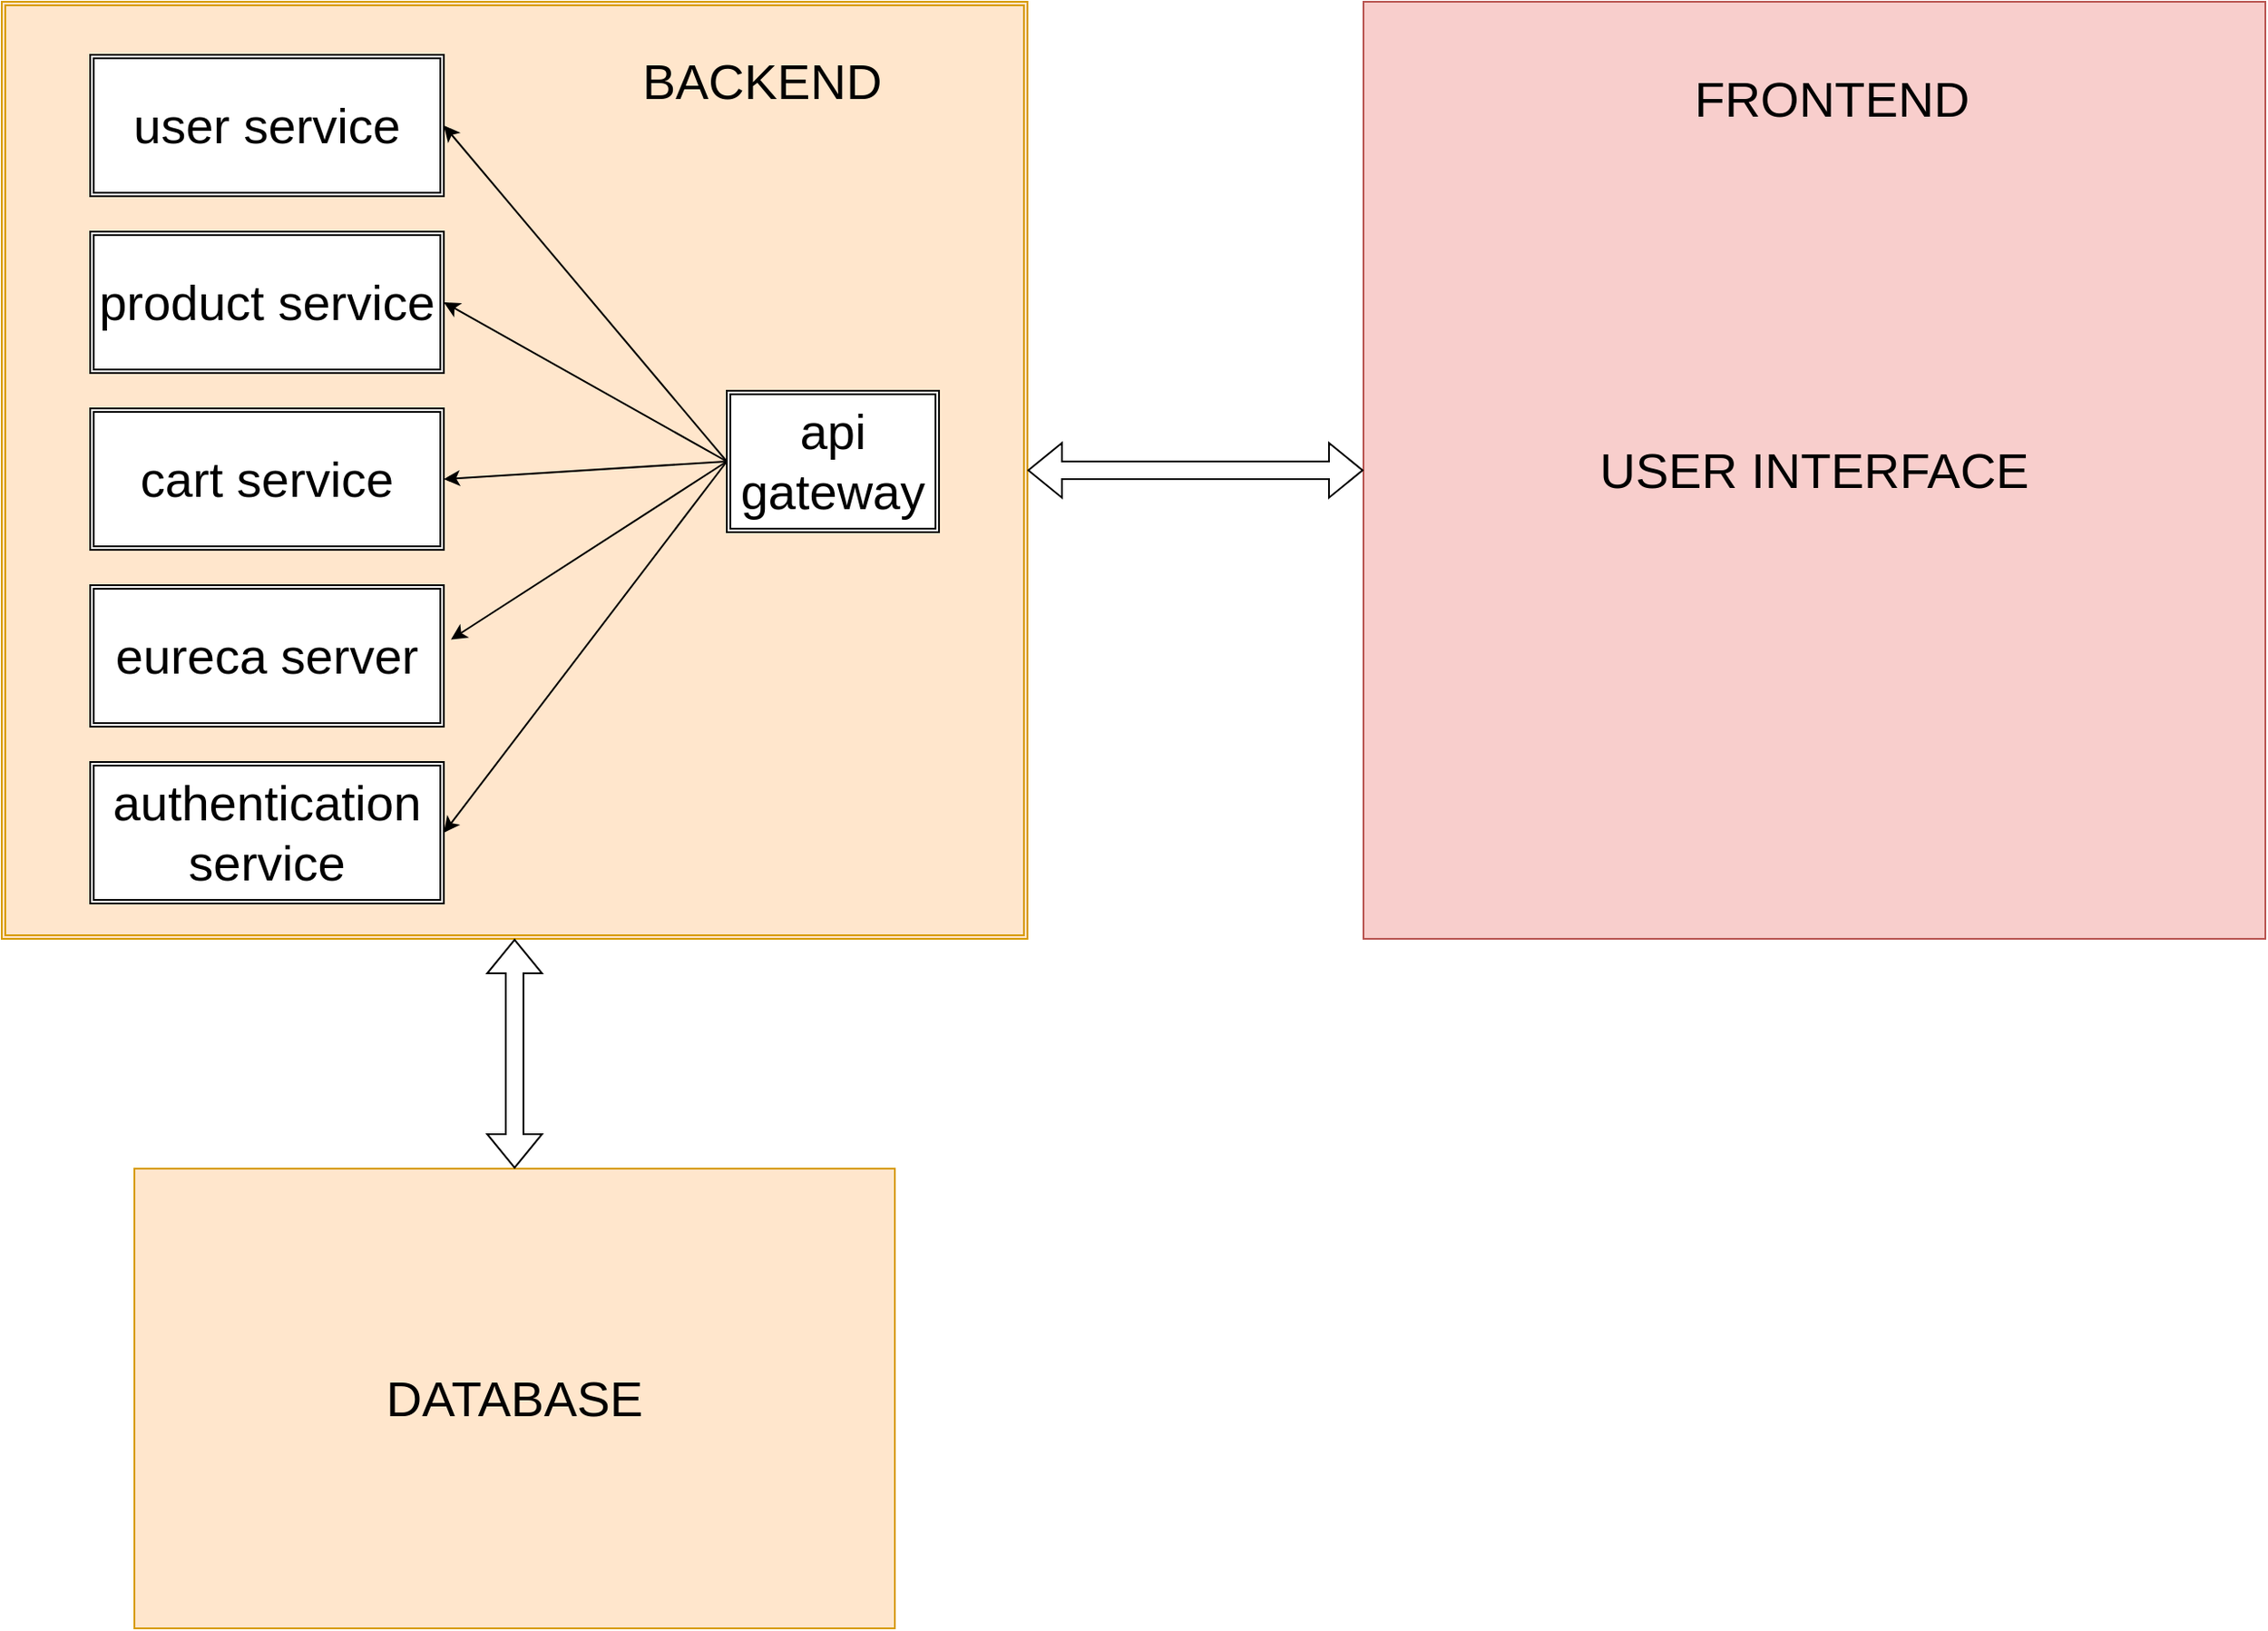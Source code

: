 <mxfile>
    <diagram name="Page-1" id="0783ab3e-0a74-02c8-0abd-f7b4e66b4bec">
        <mxGraphModel dx="2974" dy="1440" grid="1" gridSize="10" guides="1" tooltips="1" connect="1" arrows="1" fold="1" page="1" pageScale="1" pageWidth="850" pageHeight="1100" background="none" math="0" shadow="0">
            <root>
                <mxCell id="0"/>
                <mxCell id="1" parent="0"/>
                <mxCell id="kcJR1z88Xna4uX1gyB92-9" value="" style="shape=ext;double=1;rounded=0;whiteSpace=wrap;html=1;fontSize=28;fillColor=#ffe6cc;strokeColor=#d79b00;" parent="1" vertex="1">
                    <mxGeometry x="-640" y="70" width="580" height="530" as="geometry"/>
                </mxCell>
                <mxCell id="kcJR1z88Xna4uX1gyB92-10" value="user service" style="shape=ext;double=1;rounded=0;whiteSpace=wrap;html=1;fontSize=28;" parent="1" vertex="1">
                    <mxGeometry x="-590" y="100" width="200" height="80" as="geometry"/>
                </mxCell>
                <mxCell id="kcJR1z88Xna4uX1gyB92-11" value="product service" style="shape=ext;double=1;rounded=0;whiteSpace=wrap;html=1;fontSize=28;" parent="1" vertex="1">
                    <mxGeometry x="-590" y="200" width="200" height="80" as="geometry"/>
                </mxCell>
                <mxCell id="kcJR1z88Xna4uX1gyB92-12" value="api gateway&lt;br style=&quot;font-size: 28px;&quot;&gt;" style="shape=ext;double=1;rounded=0;whiteSpace=wrap;html=1;fontSize=28;" parent="1" vertex="1">
                    <mxGeometry x="-230" y="290" width="120" height="80" as="geometry"/>
                </mxCell>
                <mxCell id="kcJR1z88Xna4uX1gyB92-13" value="cart service" style="shape=ext;double=1;rounded=0;whiteSpace=wrap;html=1;fontSize=28;" parent="1" vertex="1">
                    <mxGeometry x="-590" y="300" width="200" height="80" as="geometry"/>
                </mxCell>
                <mxCell id="kcJR1z88Xna4uX1gyB92-14" value="eureca server" style="shape=ext;double=1;rounded=0;whiteSpace=wrap;html=1;fontSize=28;" parent="1" vertex="1">
                    <mxGeometry x="-590" y="400" width="200" height="80" as="geometry"/>
                </mxCell>
                <mxCell id="kcJR1z88Xna4uX1gyB92-15" value="authentication service" style="shape=ext;double=1;rounded=0;whiteSpace=wrap;html=1;fontSize=28;" parent="1" vertex="1">
                    <mxGeometry x="-590" y="500" width="200" height="80" as="geometry"/>
                </mxCell>
                <mxCell id="kcJR1z88Xna4uX1gyB92-17" value="" style="endArrow=classic;html=1;rounded=0;exitX=0;exitY=0.5;exitDx=0;exitDy=0;entryX=1;entryY=0.5;entryDx=0;entryDy=0;fontSize=28;" parent="1" source="kcJR1z88Xna4uX1gyB92-12" target="kcJR1z88Xna4uX1gyB92-10" edge="1">
                    <mxGeometry width="50" height="50" relative="1" as="geometry">
                        <mxPoint x="-30" y="360" as="sourcePoint"/>
                        <mxPoint x="20" y="310" as="targetPoint"/>
                    </mxGeometry>
                </mxCell>
                <mxCell id="kcJR1z88Xna4uX1gyB92-19" value="" style="endArrow=classic;html=1;rounded=0;entryX=1;entryY=0.5;entryDx=0;entryDy=0;exitX=0;exitY=0.5;exitDx=0;exitDy=0;fontSize=28;" parent="1" source="kcJR1z88Xna4uX1gyB92-12" target="kcJR1z88Xna4uX1gyB92-11" edge="1">
                    <mxGeometry width="50" height="50" relative="1" as="geometry">
                        <mxPoint x="-210" y="340" as="sourcePoint"/>
                        <mxPoint x="-460" y="150" as="targetPoint"/>
                    </mxGeometry>
                </mxCell>
                <mxCell id="kcJR1z88Xna4uX1gyB92-20" value="" style="endArrow=classic;html=1;rounded=0;exitX=0;exitY=0.5;exitDx=0;exitDy=0;entryX=1;entryY=0.5;entryDx=0;entryDy=0;fontSize=28;" parent="1" source="kcJR1z88Xna4uX1gyB92-12" target="kcJR1z88Xna4uX1gyB92-13" edge="1">
                    <mxGeometry width="50" height="50" relative="1" as="geometry">
                        <mxPoint x="40" y="350" as="sourcePoint"/>
                        <mxPoint x="-450" y="160" as="targetPoint"/>
                    </mxGeometry>
                </mxCell>
                <mxCell id="kcJR1z88Xna4uX1gyB92-21" value="" style="endArrow=classic;html=1;rounded=0;exitX=0;exitY=0.5;exitDx=0;exitDy=0;entryX=1.02;entryY=0.384;entryDx=0;entryDy=0;entryPerimeter=0;fontSize=28;" parent="1" source="kcJR1z88Xna4uX1gyB92-12" target="kcJR1z88Xna4uX1gyB92-14" edge="1">
                    <mxGeometry width="50" height="50" relative="1" as="geometry">
                        <mxPoint x="50" y="360" as="sourcePoint"/>
                        <mxPoint x="-440" y="170" as="targetPoint"/>
                    </mxGeometry>
                </mxCell>
                <mxCell id="kcJR1z88Xna4uX1gyB92-23" value="" style="endArrow=classic;html=1;rounded=0;entryX=1;entryY=0.5;entryDx=0;entryDy=0;exitX=0;exitY=0.5;exitDx=0;exitDy=0;fontSize=28;" parent="1" source="kcJR1z88Xna4uX1gyB92-12" target="kcJR1z88Xna4uX1gyB92-15" edge="1">
                    <mxGeometry width="50" height="50" relative="1" as="geometry">
                        <mxPoint x="20" y="330" as="sourcePoint"/>
                        <mxPoint x="-458" y="441" as="targetPoint"/>
                    </mxGeometry>
                </mxCell>
                <mxCell id="kcJR1z88Xna4uX1gyB92-25" value="USER INTERFACE" style="rounded=0;whiteSpace=wrap;html=1;fontSize=28;fillColor=#f8cecc;strokeColor=#b85450;" parent="1" vertex="1">
                    <mxGeometry x="130" y="70" width="510" height="530" as="geometry"/>
                </mxCell>
                <mxCell id="kcJR1z88Xna4uX1gyB92-26" value="" style="shape=flexArrow;endArrow=classic;startArrow=classic;html=1;rounded=0;entryX=0;entryY=0.5;entryDx=0;entryDy=0;exitX=1;exitY=0.5;exitDx=0;exitDy=0;fontSize=28;" parent="1" source="kcJR1z88Xna4uX1gyB92-9" target="kcJR1z88Xna4uX1gyB92-25" edge="1">
                    <mxGeometry width="100" height="100" relative="1" as="geometry">
                        <mxPoint x="-60" y="380" as="sourcePoint"/>
                        <mxPoint x="40" y="280" as="targetPoint"/>
                    </mxGeometry>
                </mxCell>
                <mxCell id="kcJR1z88Xna4uX1gyB92-27" value="BACKEND" style="text;html=1;strokeColor=none;fillColor=none;align=center;verticalAlign=middle;whiteSpace=wrap;rounded=0;fontSize=28;" parent="1" vertex="1">
                    <mxGeometry x="-240" y="100" width="60" height="30" as="geometry"/>
                </mxCell>
                <mxCell id="kcJR1z88Xna4uX1gyB92-32" value="FRONTEND" style="text;html=1;strokeColor=none;fillColor=none;align=center;verticalAlign=middle;whiteSpace=wrap;rounded=0;fontSize=28;" parent="1" vertex="1">
                    <mxGeometry x="365" y="110" width="60" height="30" as="geometry"/>
                </mxCell>
                <mxCell id="kcJR1z88Xna4uX1gyB92-37" value="DATABASE" style="rounded=0;whiteSpace=wrap;html=1;fontSize=28;fillColor=#ffe6cc;strokeColor=#d79b00;" parent="1" vertex="1">
                    <mxGeometry x="-565" y="730" width="430" height="260" as="geometry"/>
                </mxCell>
                <mxCell id="kcJR1z88Xna4uX1gyB92-38" value="" style="shape=flexArrow;endArrow=classic;startArrow=classic;html=1;rounded=0;entryX=0.5;entryY=1;entryDx=0;entryDy=0;exitX=0.5;exitY=0;exitDx=0;exitDy=0;fontSize=28;" parent="1" source="kcJR1z88Xna4uX1gyB92-37" target="kcJR1z88Xna4uX1gyB92-9" edge="1">
                    <mxGeometry width="100" height="100" relative="1" as="geometry">
                        <mxPoint x="-460" y="730" as="sourcePoint"/>
                        <mxPoint x="-360" y="630" as="targetPoint"/>
                    </mxGeometry>
                </mxCell>
            </root>
        </mxGraphModel>
    </diagram>
</mxfile>
